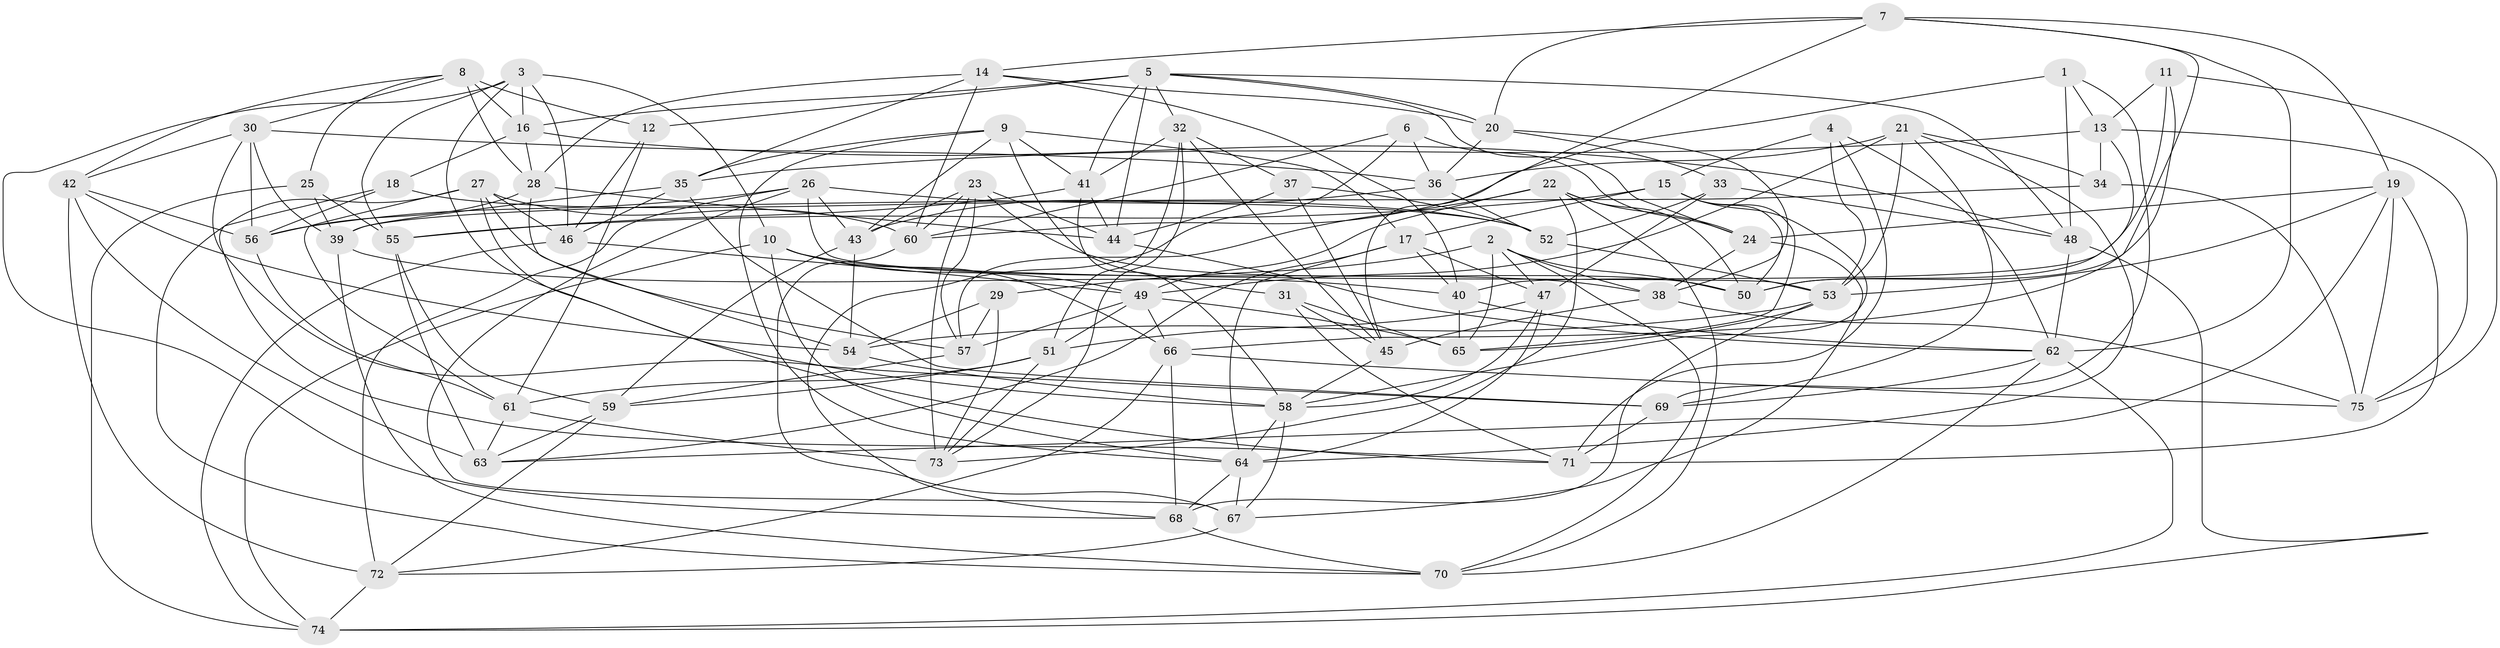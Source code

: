 // original degree distribution, {4: 1.0}
// Generated by graph-tools (version 1.1) at 2025/50/03/09/25 03:50:46]
// undirected, 75 vertices, 219 edges
graph export_dot {
graph [start="1"]
  node [color=gray90,style=filled];
  1;
  2;
  3;
  4;
  5;
  6;
  7;
  8;
  9;
  10;
  11;
  12;
  13;
  14;
  15;
  16;
  17;
  18;
  19;
  20;
  21;
  22;
  23;
  24;
  25;
  26;
  27;
  28;
  29;
  30;
  31;
  32;
  33;
  34;
  35;
  36;
  37;
  38;
  39;
  40;
  41;
  42;
  43;
  44;
  45;
  46;
  47;
  48;
  49;
  50;
  51;
  52;
  53;
  54;
  55;
  56;
  57;
  58;
  59;
  60;
  61;
  62;
  63;
  64;
  65;
  66;
  67;
  68;
  69;
  70;
  71;
  72;
  73;
  74;
  75;
  1 -- 13 [weight=1.0];
  1 -- 48 [weight=1.0];
  1 -- 60 [weight=1.0];
  1 -- 69 [weight=1.0];
  2 -- 29 [weight=1.0];
  2 -- 38 [weight=1.0];
  2 -- 47 [weight=1.0];
  2 -- 50 [weight=1.0];
  2 -- 65 [weight=1.0];
  2 -- 70 [weight=1.0];
  3 -- 10 [weight=1.0];
  3 -- 16 [weight=1.0];
  3 -- 46 [weight=1.0];
  3 -- 55 [weight=1.0];
  3 -- 58 [weight=1.0];
  3 -- 68 [weight=1.0];
  4 -- 15 [weight=1.0];
  4 -- 53 [weight=1.0];
  4 -- 62 [weight=1.0];
  4 -- 71 [weight=1.0];
  5 -- 12 [weight=1.0];
  5 -- 16 [weight=1.0];
  5 -- 20 [weight=1.0];
  5 -- 24 [weight=1.0];
  5 -- 32 [weight=1.0];
  5 -- 41 [weight=1.0];
  5 -- 44 [weight=1.0];
  5 -- 48 [weight=1.0];
  6 -- 24 [weight=1.0];
  6 -- 36 [weight=1.0];
  6 -- 60 [weight=1.0];
  6 -- 68 [weight=1.0];
  7 -- 14 [weight=1.0];
  7 -- 19 [weight=1.0];
  7 -- 20 [weight=1.0];
  7 -- 45 [weight=1.0];
  7 -- 50 [weight=1.0];
  7 -- 62 [weight=1.0];
  8 -- 12 [weight=1.0];
  8 -- 16 [weight=1.0];
  8 -- 25 [weight=1.0];
  8 -- 28 [weight=1.0];
  8 -- 30 [weight=1.0];
  8 -- 42 [weight=1.0];
  9 -- 17 [weight=1.0];
  9 -- 31 [weight=1.0];
  9 -- 35 [weight=1.0];
  9 -- 41 [weight=1.0];
  9 -- 43 [weight=1.0];
  9 -- 64 [weight=1.0];
  10 -- 38 [weight=1.0];
  10 -- 49 [weight=1.0];
  10 -- 64 [weight=1.0];
  10 -- 66 [weight=1.0];
  10 -- 74 [weight=1.0];
  11 -- 13 [weight=1.0];
  11 -- 40 [weight=1.0];
  11 -- 66 [weight=1.0];
  11 -- 75 [weight=1.0];
  12 -- 46 [weight=1.0];
  12 -- 61 [weight=1.0];
  13 -- 34 [weight=1.0];
  13 -- 35 [weight=1.0];
  13 -- 50 [weight=1.0];
  13 -- 75 [weight=1.0];
  14 -- 20 [weight=1.0];
  14 -- 28 [weight=1.0];
  14 -- 35 [weight=1.0];
  14 -- 40 [weight=1.0];
  14 -- 60 [weight=1.0];
  15 -- 17 [weight=1.0];
  15 -- 50 [weight=1.0];
  15 -- 55 [weight=1.0];
  15 -- 58 [weight=1.0];
  15 -- 65 [weight=1.0];
  16 -- 18 [weight=1.0];
  16 -- 28 [weight=1.0];
  16 -- 48 [weight=1.0];
  17 -- 40 [weight=1.0];
  17 -- 47 [weight=1.0];
  17 -- 63 [weight=1.0];
  17 -- 64 [weight=1.0];
  18 -- 52 [weight=1.0];
  18 -- 56 [weight=1.0];
  18 -- 71 [weight=1.0];
  19 -- 24 [weight=1.0];
  19 -- 53 [weight=1.0];
  19 -- 63 [weight=1.0];
  19 -- 71 [weight=1.0];
  19 -- 75 [weight=1.0];
  20 -- 33 [weight=1.0];
  20 -- 36 [weight=1.0];
  20 -- 38 [weight=1.0];
  21 -- 34 [weight=1.0];
  21 -- 36 [weight=1.0];
  21 -- 49 [weight=1.0];
  21 -- 53 [weight=1.0];
  21 -- 64 [weight=1.0];
  21 -- 69 [weight=1.0];
  22 -- 24 [weight=1.0];
  22 -- 49 [weight=1.0];
  22 -- 50 [weight=1.0];
  22 -- 57 [weight=1.0];
  22 -- 70 [weight=1.0];
  22 -- 73 [weight=1.0];
  23 -- 43 [weight=1.0];
  23 -- 44 [weight=1.0];
  23 -- 50 [weight=1.0];
  23 -- 57 [weight=1.0];
  23 -- 60 [weight=1.0];
  23 -- 73 [weight=1.0];
  24 -- 38 [weight=1.0];
  24 -- 67 [weight=1.0];
  25 -- 39 [weight=1.0];
  25 -- 55 [weight=1.0];
  25 -- 74 [weight=1.0];
  26 -- 43 [weight=1.0];
  26 -- 52 [weight=1.0];
  26 -- 53 [weight=1.0];
  26 -- 56 [weight=1.0];
  26 -- 67 [weight=1.0];
  26 -- 72 [weight=1.0];
  27 -- 46 [weight=1.0];
  27 -- 57 [weight=1.0];
  27 -- 60 [weight=1.0];
  27 -- 61 [weight=1.0];
  27 -- 70 [weight=1.0];
  27 -- 71 [weight=1.0];
  28 -- 44 [weight=1.0];
  28 -- 54 [weight=1.0];
  28 -- 56 [weight=1.0];
  29 -- 54 [weight=1.0];
  29 -- 57 [weight=1.0];
  29 -- 73 [weight=1.0];
  30 -- 36 [weight=1.0];
  30 -- 39 [weight=1.0];
  30 -- 42 [weight=1.0];
  30 -- 56 [weight=1.0];
  30 -- 69 [weight=1.0];
  31 -- 45 [weight=1.0];
  31 -- 65 [weight=1.0];
  31 -- 71 [weight=1.0];
  32 -- 37 [weight=1.0];
  32 -- 41 [weight=1.0];
  32 -- 45 [weight=1.0];
  32 -- 51 [weight=1.0];
  32 -- 73 [weight=1.0];
  33 -- 47 [weight=1.0];
  33 -- 48 [weight=1.0];
  33 -- 52 [weight=1.0];
  34 -- 39 [weight=1.0];
  34 -- 75 [weight=1.0];
  35 -- 39 [weight=1.0];
  35 -- 46 [weight=1.0];
  35 -- 69 [weight=1.0];
  36 -- 43 [weight=1.0];
  36 -- 52 [weight=1.0];
  37 -- 44 [weight=1.0];
  37 -- 45 [weight=1.0];
  37 -- 52 [weight=1.0];
  38 -- 45 [weight=1.0];
  38 -- 75 [weight=1.0];
  39 -- 40 [weight=1.0];
  39 -- 70 [weight=1.0];
  40 -- 62 [weight=1.0];
  40 -- 65 [weight=1.0];
  41 -- 44 [weight=1.0];
  41 -- 55 [weight=1.0];
  41 -- 58 [weight=1.0];
  42 -- 54 [weight=1.0];
  42 -- 56 [weight=1.0];
  42 -- 63 [weight=1.0];
  42 -- 72 [weight=1.0];
  43 -- 54 [weight=1.0];
  43 -- 59 [weight=1.0];
  44 -- 62 [weight=1.0];
  45 -- 58 [weight=1.0];
  46 -- 49 [weight=1.0];
  46 -- 74 [weight=1.0];
  47 -- 51 [weight=1.0];
  47 -- 58 [weight=1.0];
  47 -- 64 [weight=1.0];
  48 -- 62 [weight=1.0];
  48 -- 74 [weight=1.0];
  49 -- 51 [weight=1.0];
  49 -- 57 [weight=1.0];
  49 -- 65 [weight=1.0];
  49 -- 66 [weight=1.0];
  51 -- 59 [weight=1.0];
  51 -- 61 [weight=1.0];
  51 -- 73 [weight=1.0];
  52 -- 53 [weight=1.0];
  53 -- 54 [weight=1.0];
  53 -- 65 [weight=1.0];
  53 -- 68 [weight=1.0];
  54 -- 58 [weight=1.0];
  55 -- 59 [weight=1.0];
  55 -- 63 [weight=1.0];
  56 -- 61 [weight=1.0];
  57 -- 59 [weight=1.0];
  58 -- 64 [weight=1.0];
  58 -- 67 [weight=1.0];
  59 -- 63 [weight=1.0];
  59 -- 72 [weight=1.0];
  60 -- 67 [weight=1.0];
  61 -- 63 [weight=1.0];
  61 -- 73 [weight=1.0];
  62 -- 69 [weight=1.0];
  62 -- 70 [weight=1.0];
  62 -- 74 [weight=1.0];
  64 -- 67 [weight=1.0];
  64 -- 68 [weight=1.0];
  66 -- 68 [weight=1.0];
  66 -- 72 [weight=1.0];
  66 -- 75 [weight=1.0];
  67 -- 72 [weight=1.0];
  68 -- 70 [weight=1.0];
  69 -- 71 [weight=1.0];
  72 -- 74 [weight=1.0];
}

